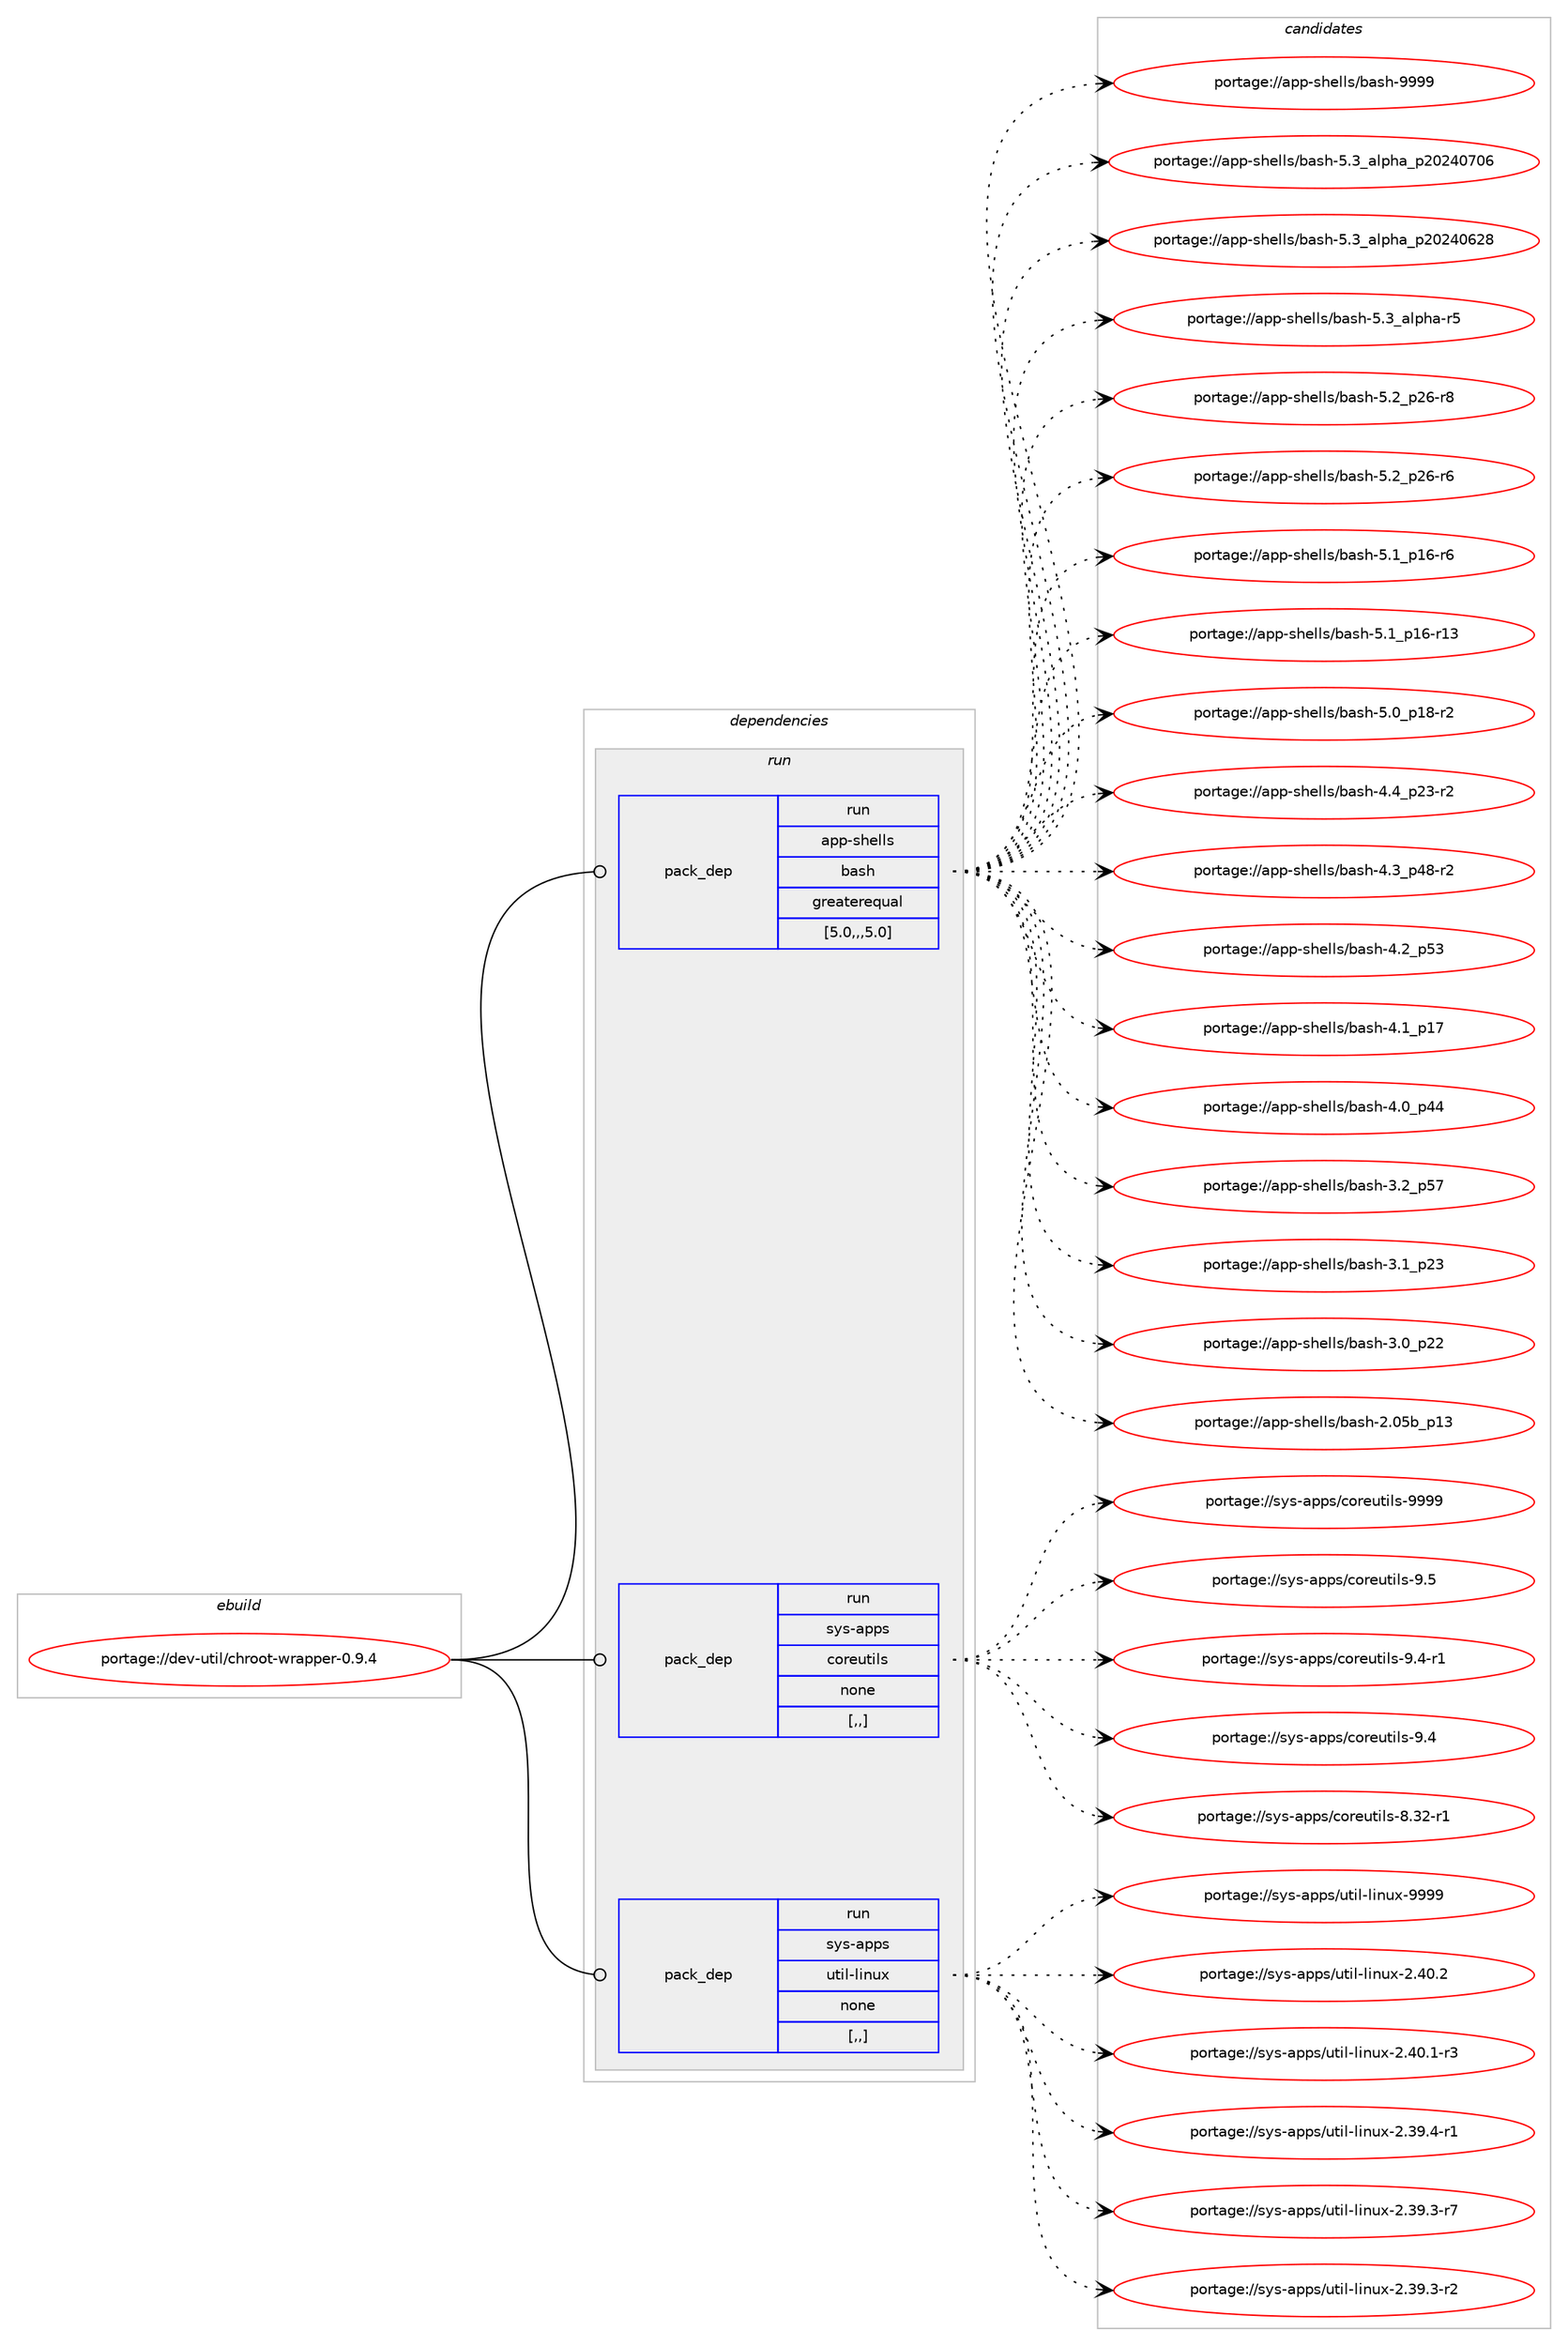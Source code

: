 digraph prolog {

# *************
# Graph options
# *************

newrank=true;
concentrate=true;
compound=true;
graph [rankdir=LR,fontname=Helvetica,fontsize=10,ranksep=1.5];#, ranksep=2.5, nodesep=0.2];
edge  [arrowhead=vee];
node  [fontname=Helvetica,fontsize=10];

# **********
# The ebuild
# **********

subgraph cluster_leftcol {
color=gray;
rank=same;
label=<<i>ebuild</i>>;
id [label="portage://dev-util/chroot-wrapper-0.9.4", color=red, width=4, href="../dev-util/chroot-wrapper-0.9.4.svg"];
}

# ****************
# The dependencies
# ****************

subgraph cluster_midcol {
color=gray;
label=<<i>dependencies</i>>;
subgraph cluster_compile {
fillcolor="#eeeeee";
style=filled;
label=<<i>compile</i>>;
}
subgraph cluster_compileandrun {
fillcolor="#eeeeee";
style=filled;
label=<<i>compile and run</i>>;
}
subgraph cluster_run {
fillcolor="#eeeeee";
style=filled;
label=<<i>run</i>>;
subgraph pack150069 {
dependency210577 [label=<<TABLE BORDER="0" CELLBORDER="1" CELLSPACING="0" CELLPADDING="4" WIDTH="220"><TR><TD ROWSPAN="6" CELLPADDING="30">pack_dep</TD></TR><TR><TD WIDTH="110">run</TD></TR><TR><TD>app-shells</TD></TR><TR><TD>bash</TD></TR><TR><TD>greaterequal</TD></TR><TR><TD>[5.0,,,5.0]</TD></TR></TABLE>>, shape=none, color=blue];
}
id:e -> dependency210577:w [weight=20,style="solid",arrowhead="odot"];
subgraph pack150070 {
dependency210578 [label=<<TABLE BORDER="0" CELLBORDER="1" CELLSPACING="0" CELLPADDING="4" WIDTH="220"><TR><TD ROWSPAN="6" CELLPADDING="30">pack_dep</TD></TR><TR><TD WIDTH="110">run</TD></TR><TR><TD>sys-apps</TD></TR><TR><TD>coreutils</TD></TR><TR><TD>none</TD></TR><TR><TD>[,,]</TD></TR></TABLE>>, shape=none, color=blue];
}
id:e -> dependency210578:w [weight=20,style="solid",arrowhead="odot"];
subgraph pack150071 {
dependency210579 [label=<<TABLE BORDER="0" CELLBORDER="1" CELLSPACING="0" CELLPADDING="4" WIDTH="220"><TR><TD ROWSPAN="6" CELLPADDING="30">pack_dep</TD></TR><TR><TD WIDTH="110">run</TD></TR><TR><TD>sys-apps</TD></TR><TR><TD>util-linux</TD></TR><TR><TD>none</TD></TR><TR><TD>[,,]</TD></TR></TABLE>>, shape=none, color=blue];
}
id:e -> dependency210579:w [weight=20,style="solid",arrowhead="odot"];
}
}

# **************
# The candidates
# **************

subgraph cluster_choices {
rank=same;
color=gray;
label=<<i>candidates</i>>;

subgraph choice150069 {
color=black;
nodesep=1;
choice97112112451151041011081081154798971151044557575757 [label="portage://app-shells/bash-9999", color=red, width=4,href="../app-shells/bash-9999.svg"];
choice971121124511510410110810811547989711510445534651959710811210497951125048505248554854 [label="portage://app-shells/bash-5.3_alpha_p20240706", color=red, width=4,href="../app-shells/bash-5.3_alpha_p20240706.svg"];
choice971121124511510410110810811547989711510445534651959710811210497951125048505248545056 [label="portage://app-shells/bash-5.3_alpha_p20240628", color=red, width=4,href="../app-shells/bash-5.3_alpha_p20240628.svg"];
choice9711211245115104101108108115479897115104455346519597108112104974511453 [label="portage://app-shells/bash-5.3_alpha-r5", color=red, width=4,href="../app-shells/bash-5.3_alpha-r5.svg"];
choice9711211245115104101108108115479897115104455346509511250544511456 [label="portage://app-shells/bash-5.2_p26-r8", color=red, width=4,href="../app-shells/bash-5.2_p26-r8.svg"];
choice9711211245115104101108108115479897115104455346509511250544511454 [label="portage://app-shells/bash-5.2_p26-r6", color=red, width=4,href="../app-shells/bash-5.2_p26-r6.svg"];
choice9711211245115104101108108115479897115104455346499511249544511454 [label="portage://app-shells/bash-5.1_p16-r6", color=red, width=4,href="../app-shells/bash-5.1_p16-r6.svg"];
choice971121124511510410110810811547989711510445534649951124954451144951 [label="portage://app-shells/bash-5.1_p16-r13", color=red, width=4,href="../app-shells/bash-5.1_p16-r13.svg"];
choice9711211245115104101108108115479897115104455346489511249564511450 [label="portage://app-shells/bash-5.0_p18-r2", color=red, width=4,href="../app-shells/bash-5.0_p18-r2.svg"];
choice9711211245115104101108108115479897115104455246529511250514511450 [label="portage://app-shells/bash-4.4_p23-r2", color=red, width=4,href="../app-shells/bash-4.4_p23-r2.svg"];
choice9711211245115104101108108115479897115104455246519511252564511450 [label="portage://app-shells/bash-4.3_p48-r2", color=red, width=4,href="../app-shells/bash-4.3_p48-r2.svg"];
choice971121124511510410110810811547989711510445524650951125351 [label="portage://app-shells/bash-4.2_p53", color=red, width=4,href="../app-shells/bash-4.2_p53.svg"];
choice971121124511510410110810811547989711510445524649951124955 [label="portage://app-shells/bash-4.1_p17", color=red, width=4,href="../app-shells/bash-4.1_p17.svg"];
choice971121124511510410110810811547989711510445524648951125252 [label="portage://app-shells/bash-4.0_p44", color=red, width=4,href="../app-shells/bash-4.0_p44.svg"];
choice971121124511510410110810811547989711510445514650951125355 [label="portage://app-shells/bash-3.2_p57", color=red, width=4,href="../app-shells/bash-3.2_p57.svg"];
choice971121124511510410110810811547989711510445514649951125051 [label="portage://app-shells/bash-3.1_p23", color=red, width=4,href="../app-shells/bash-3.1_p23.svg"];
choice971121124511510410110810811547989711510445514648951125050 [label="portage://app-shells/bash-3.0_p22", color=red, width=4,href="../app-shells/bash-3.0_p22.svg"];
choice9711211245115104101108108115479897115104455046485398951124951 [label="portage://app-shells/bash-2.05b_p13", color=red, width=4,href="../app-shells/bash-2.05b_p13.svg"];
dependency210577:e -> choice97112112451151041011081081154798971151044557575757:w [style=dotted,weight="100"];
dependency210577:e -> choice971121124511510410110810811547989711510445534651959710811210497951125048505248554854:w [style=dotted,weight="100"];
dependency210577:e -> choice971121124511510410110810811547989711510445534651959710811210497951125048505248545056:w [style=dotted,weight="100"];
dependency210577:e -> choice9711211245115104101108108115479897115104455346519597108112104974511453:w [style=dotted,weight="100"];
dependency210577:e -> choice9711211245115104101108108115479897115104455346509511250544511456:w [style=dotted,weight="100"];
dependency210577:e -> choice9711211245115104101108108115479897115104455346509511250544511454:w [style=dotted,weight="100"];
dependency210577:e -> choice9711211245115104101108108115479897115104455346499511249544511454:w [style=dotted,weight="100"];
dependency210577:e -> choice971121124511510410110810811547989711510445534649951124954451144951:w [style=dotted,weight="100"];
dependency210577:e -> choice9711211245115104101108108115479897115104455346489511249564511450:w [style=dotted,weight="100"];
dependency210577:e -> choice9711211245115104101108108115479897115104455246529511250514511450:w [style=dotted,weight="100"];
dependency210577:e -> choice9711211245115104101108108115479897115104455246519511252564511450:w [style=dotted,weight="100"];
dependency210577:e -> choice971121124511510410110810811547989711510445524650951125351:w [style=dotted,weight="100"];
dependency210577:e -> choice971121124511510410110810811547989711510445524649951124955:w [style=dotted,weight="100"];
dependency210577:e -> choice971121124511510410110810811547989711510445524648951125252:w [style=dotted,weight="100"];
dependency210577:e -> choice971121124511510410110810811547989711510445514650951125355:w [style=dotted,weight="100"];
dependency210577:e -> choice971121124511510410110810811547989711510445514649951125051:w [style=dotted,weight="100"];
dependency210577:e -> choice971121124511510410110810811547989711510445514648951125050:w [style=dotted,weight="100"];
dependency210577:e -> choice9711211245115104101108108115479897115104455046485398951124951:w [style=dotted,weight="100"];
}
subgraph choice150070 {
color=black;
nodesep=1;
choice115121115459711211211547991111141011171161051081154557575757 [label="portage://sys-apps/coreutils-9999", color=red, width=4,href="../sys-apps/coreutils-9999.svg"];
choice1151211154597112112115479911111410111711610510811545574653 [label="portage://sys-apps/coreutils-9.5", color=red, width=4,href="../sys-apps/coreutils-9.5.svg"];
choice11512111545971121121154799111114101117116105108115455746524511449 [label="portage://sys-apps/coreutils-9.4-r1", color=red, width=4,href="../sys-apps/coreutils-9.4-r1.svg"];
choice1151211154597112112115479911111410111711610510811545574652 [label="portage://sys-apps/coreutils-9.4", color=red, width=4,href="../sys-apps/coreutils-9.4.svg"];
choice1151211154597112112115479911111410111711610510811545564651504511449 [label="portage://sys-apps/coreutils-8.32-r1", color=red, width=4,href="../sys-apps/coreutils-8.32-r1.svg"];
dependency210578:e -> choice115121115459711211211547991111141011171161051081154557575757:w [style=dotted,weight="100"];
dependency210578:e -> choice1151211154597112112115479911111410111711610510811545574653:w [style=dotted,weight="100"];
dependency210578:e -> choice11512111545971121121154799111114101117116105108115455746524511449:w [style=dotted,weight="100"];
dependency210578:e -> choice1151211154597112112115479911111410111711610510811545574652:w [style=dotted,weight="100"];
dependency210578:e -> choice1151211154597112112115479911111410111711610510811545564651504511449:w [style=dotted,weight="100"];
}
subgraph choice150071 {
color=black;
nodesep=1;
choice115121115459711211211547117116105108451081051101171204557575757 [label="portage://sys-apps/util-linux-9999", color=red, width=4,href="../sys-apps/util-linux-9999.svg"];
choice1151211154597112112115471171161051084510810511011712045504652484650 [label="portage://sys-apps/util-linux-2.40.2", color=red, width=4,href="../sys-apps/util-linux-2.40.2.svg"];
choice11512111545971121121154711711610510845108105110117120455046524846494511451 [label="portage://sys-apps/util-linux-2.40.1-r3", color=red, width=4,href="../sys-apps/util-linux-2.40.1-r3.svg"];
choice11512111545971121121154711711610510845108105110117120455046515746524511449 [label="portage://sys-apps/util-linux-2.39.4-r1", color=red, width=4,href="../sys-apps/util-linux-2.39.4-r1.svg"];
choice11512111545971121121154711711610510845108105110117120455046515746514511455 [label="portage://sys-apps/util-linux-2.39.3-r7", color=red, width=4,href="../sys-apps/util-linux-2.39.3-r7.svg"];
choice11512111545971121121154711711610510845108105110117120455046515746514511450 [label="portage://sys-apps/util-linux-2.39.3-r2", color=red, width=4,href="../sys-apps/util-linux-2.39.3-r2.svg"];
dependency210579:e -> choice115121115459711211211547117116105108451081051101171204557575757:w [style=dotted,weight="100"];
dependency210579:e -> choice1151211154597112112115471171161051084510810511011712045504652484650:w [style=dotted,weight="100"];
dependency210579:e -> choice11512111545971121121154711711610510845108105110117120455046524846494511451:w [style=dotted,weight="100"];
dependency210579:e -> choice11512111545971121121154711711610510845108105110117120455046515746524511449:w [style=dotted,weight="100"];
dependency210579:e -> choice11512111545971121121154711711610510845108105110117120455046515746514511455:w [style=dotted,weight="100"];
dependency210579:e -> choice11512111545971121121154711711610510845108105110117120455046515746514511450:w [style=dotted,weight="100"];
}
}

}
